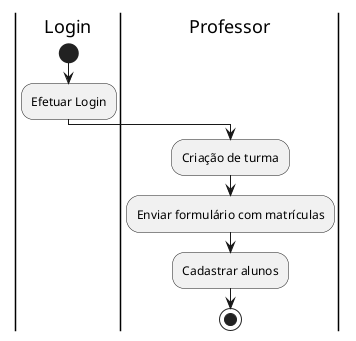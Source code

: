 @startuml
|Login|
start
:Efetuar Login;
|Professor|
:Criação de turma;
:Enviar formulário com matrículas;
:Cadastrar alunos;
stop
@enduml
